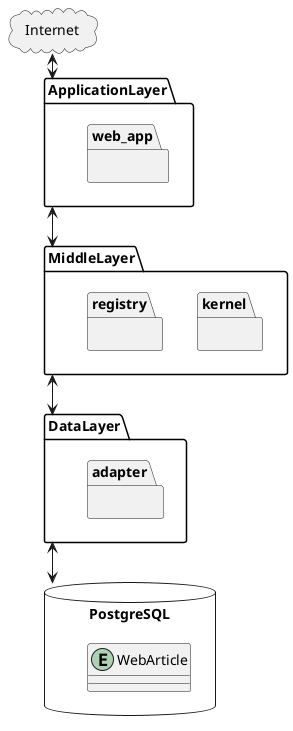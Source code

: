 @startuml class_diagram_health_api

package Internet <<Cloud>> {
}

package ApplicationLayer as AL {
    package web_app {}
}

package MiddleLayer as ML {
    package kernel {}
    package registry {}
}

package DataLayer as DL {
    package adapter {}
}

database PostgreSQL {
    entity WebArticle
}

'Data Flow
Internet <-down-> AL
AL <-down-> ML
ML <-down-> DL
DL <-down-> PostgreSQL
@enduml